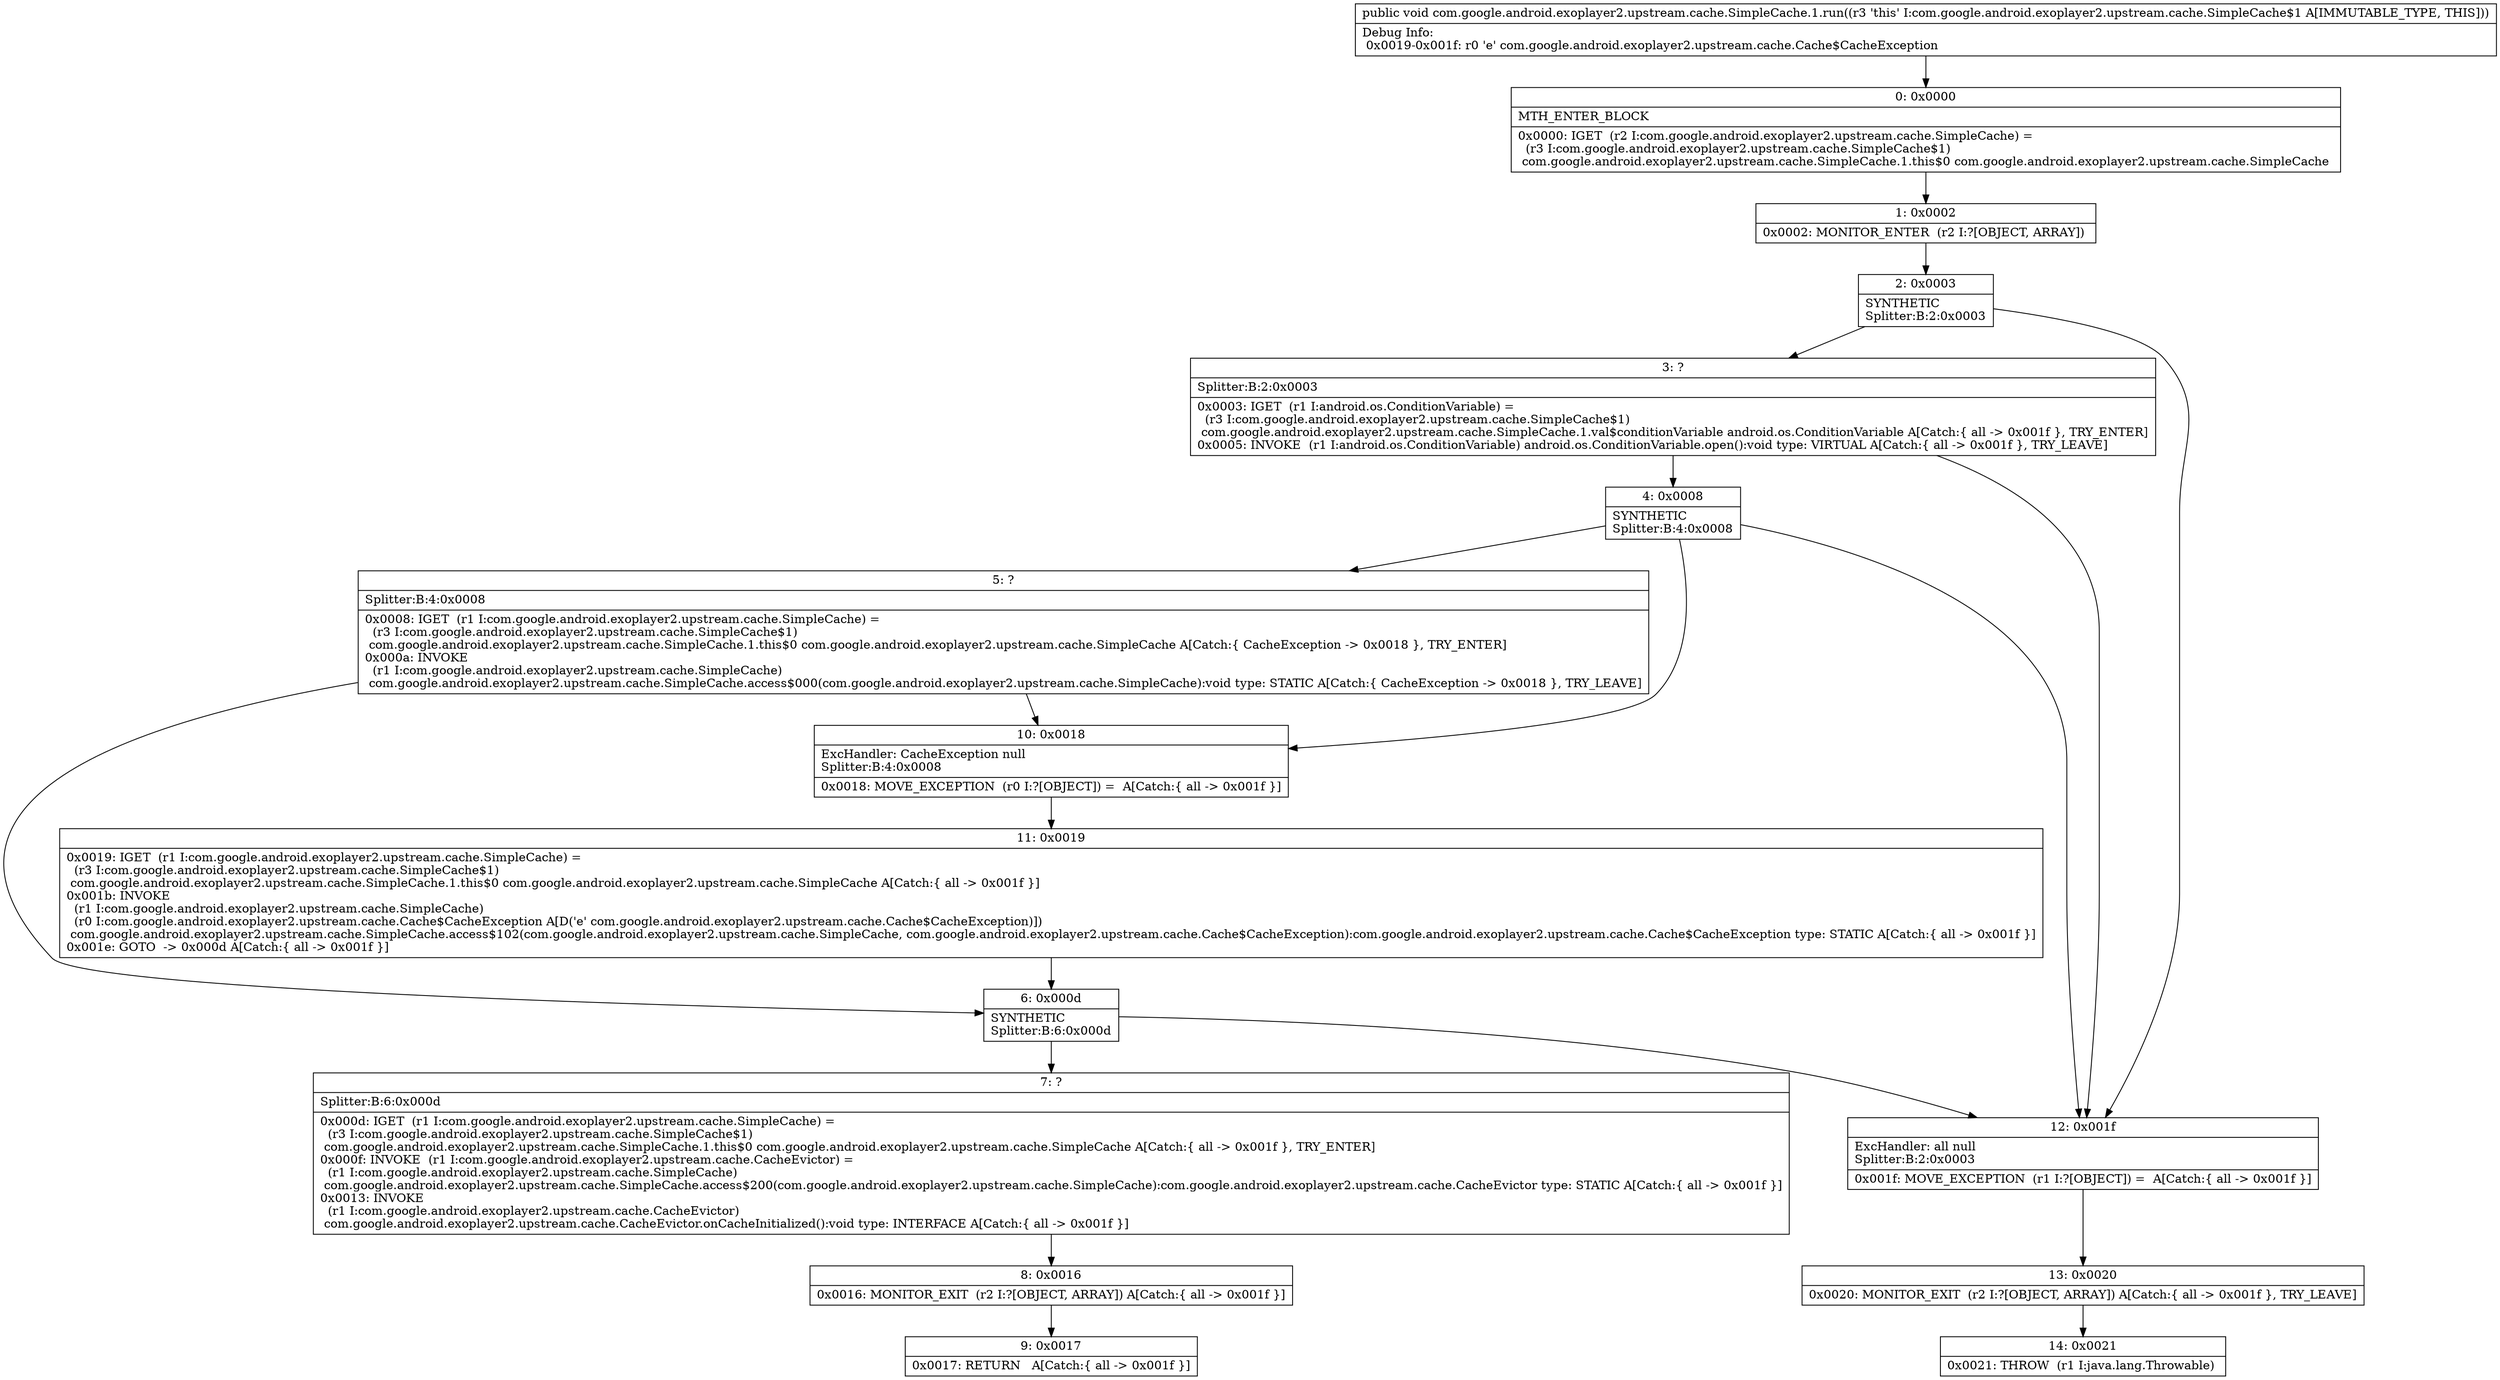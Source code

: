digraph "CFG forcom.google.android.exoplayer2.upstream.cache.SimpleCache.1.run()V" {
Node_0 [shape=record,label="{0\:\ 0x0000|MTH_ENTER_BLOCK\l|0x0000: IGET  (r2 I:com.google.android.exoplayer2.upstream.cache.SimpleCache) = \l  (r3 I:com.google.android.exoplayer2.upstream.cache.SimpleCache$1)\l com.google.android.exoplayer2.upstream.cache.SimpleCache.1.this$0 com.google.android.exoplayer2.upstream.cache.SimpleCache \l}"];
Node_1 [shape=record,label="{1\:\ 0x0002|0x0002: MONITOR_ENTER  (r2 I:?[OBJECT, ARRAY]) \l}"];
Node_2 [shape=record,label="{2\:\ 0x0003|SYNTHETIC\lSplitter:B:2:0x0003\l}"];
Node_3 [shape=record,label="{3\:\ ?|Splitter:B:2:0x0003\l|0x0003: IGET  (r1 I:android.os.ConditionVariable) = \l  (r3 I:com.google.android.exoplayer2.upstream.cache.SimpleCache$1)\l com.google.android.exoplayer2.upstream.cache.SimpleCache.1.val$conditionVariable android.os.ConditionVariable A[Catch:\{ all \-\> 0x001f \}, TRY_ENTER]\l0x0005: INVOKE  (r1 I:android.os.ConditionVariable) android.os.ConditionVariable.open():void type: VIRTUAL A[Catch:\{ all \-\> 0x001f \}, TRY_LEAVE]\l}"];
Node_4 [shape=record,label="{4\:\ 0x0008|SYNTHETIC\lSplitter:B:4:0x0008\l}"];
Node_5 [shape=record,label="{5\:\ ?|Splitter:B:4:0x0008\l|0x0008: IGET  (r1 I:com.google.android.exoplayer2.upstream.cache.SimpleCache) = \l  (r3 I:com.google.android.exoplayer2.upstream.cache.SimpleCache$1)\l com.google.android.exoplayer2.upstream.cache.SimpleCache.1.this$0 com.google.android.exoplayer2.upstream.cache.SimpleCache A[Catch:\{ CacheException \-\> 0x0018 \}, TRY_ENTER]\l0x000a: INVOKE  \l  (r1 I:com.google.android.exoplayer2.upstream.cache.SimpleCache)\l com.google.android.exoplayer2.upstream.cache.SimpleCache.access$000(com.google.android.exoplayer2.upstream.cache.SimpleCache):void type: STATIC A[Catch:\{ CacheException \-\> 0x0018 \}, TRY_LEAVE]\l}"];
Node_6 [shape=record,label="{6\:\ 0x000d|SYNTHETIC\lSplitter:B:6:0x000d\l}"];
Node_7 [shape=record,label="{7\:\ ?|Splitter:B:6:0x000d\l|0x000d: IGET  (r1 I:com.google.android.exoplayer2.upstream.cache.SimpleCache) = \l  (r3 I:com.google.android.exoplayer2.upstream.cache.SimpleCache$1)\l com.google.android.exoplayer2.upstream.cache.SimpleCache.1.this$0 com.google.android.exoplayer2.upstream.cache.SimpleCache A[Catch:\{ all \-\> 0x001f \}, TRY_ENTER]\l0x000f: INVOKE  (r1 I:com.google.android.exoplayer2.upstream.cache.CacheEvictor) = \l  (r1 I:com.google.android.exoplayer2.upstream.cache.SimpleCache)\l com.google.android.exoplayer2.upstream.cache.SimpleCache.access$200(com.google.android.exoplayer2.upstream.cache.SimpleCache):com.google.android.exoplayer2.upstream.cache.CacheEvictor type: STATIC A[Catch:\{ all \-\> 0x001f \}]\l0x0013: INVOKE  \l  (r1 I:com.google.android.exoplayer2.upstream.cache.CacheEvictor)\l com.google.android.exoplayer2.upstream.cache.CacheEvictor.onCacheInitialized():void type: INTERFACE A[Catch:\{ all \-\> 0x001f \}]\l}"];
Node_8 [shape=record,label="{8\:\ 0x0016|0x0016: MONITOR_EXIT  (r2 I:?[OBJECT, ARRAY]) A[Catch:\{ all \-\> 0x001f \}]\l}"];
Node_9 [shape=record,label="{9\:\ 0x0017|0x0017: RETURN   A[Catch:\{ all \-\> 0x001f \}]\l}"];
Node_10 [shape=record,label="{10\:\ 0x0018|ExcHandler: CacheException null\lSplitter:B:4:0x0008\l|0x0018: MOVE_EXCEPTION  (r0 I:?[OBJECT]) =  A[Catch:\{ all \-\> 0x001f \}]\l}"];
Node_11 [shape=record,label="{11\:\ 0x0019|0x0019: IGET  (r1 I:com.google.android.exoplayer2.upstream.cache.SimpleCache) = \l  (r3 I:com.google.android.exoplayer2.upstream.cache.SimpleCache$1)\l com.google.android.exoplayer2.upstream.cache.SimpleCache.1.this$0 com.google.android.exoplayer2.upstream.cache.SimpleCache A[Catch:\{ all \-\> 0x001f \}]\l0x001b: INVOKE  \l  (r1 I:com.google.android.exoplayer2.upstream.cache.SimpleCache)\l  (r0 I:com.google.android.exoplayer2.upstream.cache.Cache$CacheException A[D('e' com.google.android.exoplayer2.upstream.cache.Cache$CacheException)])\l com.google.android.exoplayer2.upstream.cache.SimpleCache.access$102(com.google.android.exoplayer2.upstream.cache.SimpleCache, com.google.android.exoplayer2.upstream.cache.Cache$CacheException):com.google.android.exoplayer2.upstream.cache.Cache$CacheException type: STATIC A[Catch:\{ all \-\> 0x001f \}]\l0x001e: GOTO  \-\> 0x000d A[Catch:\{ all \-\> 0x001f \}]\l}"];
Node_12 [shape=record,label="{12\:\ 0x001f|ExcHandler: all null\lSplitter:B:2:0x0003\l|0x001f: MOVE_EXCEPTION  (r1 I:?[OBJECT]) =  A[Catch:\{ all \-\> 0x001f \}]\l}"];
Node_13 [shape=record,label="{13\:\ 0x0020|0x0020: MONITOR_EXIT  (r2 I:?[OBJECT, ARRAY]) A[Catch:\{ all \-\> 0x001f \}, TRY_LEAVE]\l}"];
Node_14 [shape=record,label="{14\:\ 0x0021|0x0021: THROW  (r1 I:java.lang.Throwable) \l}"];
MethodNode[shape=record,label="{public void com.google.android.exoplayer2.upstream.cache.SimpleCache.1.run((r3 'this' I:com.google.android.exoplayer2.upstream.cache.SimpleCache$1 A[IMMUTABLE_TYPE, THIS]))  | Debug Info:\l  0x0019\-0x001f: r0 'e' com.google.android.exoplayer2.upstream.cache.Cache$CacheException\l}"];
MethodNode -> Node_0;
Node_0 -> Node_1;
Node_1 -> Node_2;
Node_2 -> Node_3;
Node_2 -> Node_12;
Node_3 -> Node_4;
Node_3 -> Node_12;
Node_4 -> Node_5;
Node_4 -> Node_10;
Node_4 -> Node_12;
Node_5 -> Node_6;
Node_5 -> Node_10;
Node_6 -> Node_7;
Node_6 -> Node_12;
Node_7 -> Node_8;
Node_8 -> Node_9;
Node_10 -> Node_11;
Node_11 -> Node_6;
Node_12 -> Node_13;
Node_13 -> Node_14;
}

